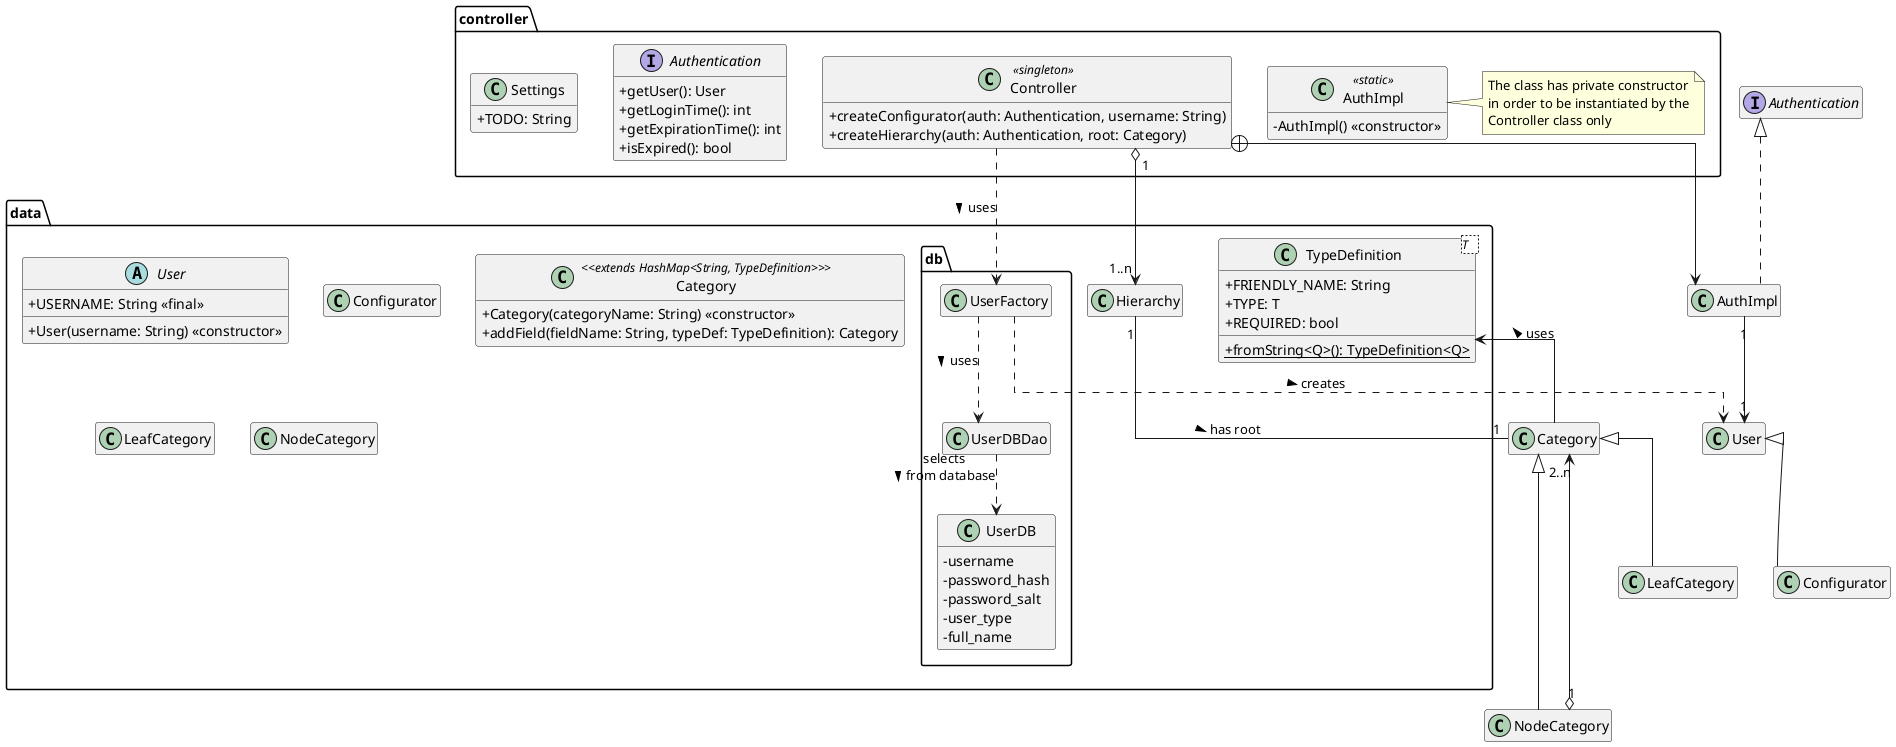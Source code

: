 @startuml

skinparam ClassAttributeIconSize 0
'skinparam groupInheritance 2
skinparam linetype ortho
hide empty members

package controller #FFFFFF {
    class Controller <<singleton>> {
        + createConfigurator(auth: Authentication, username: String)
        + createHierarchy(auth: Authentication, root: Category)
    }

    interface Authentication {
        + getUser(): User
        + getLoginTime(): int
        + getExpirationTime(): int
        + isExpired(): bool
    }

    'add nota per classe innestata
    class AuthImpl <<static>> {
        - AuthImpl() <<constructor>>
    }

    note right of AuthImpl : The class has private constructor\nin order to be instantiated by the\nController class only


    class Settings {
        + TODO: String
    }
}


package data #FFFFFF {
    abstract class User {
        + USERNAME: String <<final>>
        + User(username: String) <<constructor>>
    }

    class Configurator {
    
    }

    class Hierarchy{

    }

    class Category <<extends HashMap<String, TypeDefinition>>> {
        + Category(categoryName: String) <<constructor>>
        + addField(fieldName: String, typeDef: TypeDefinition): Category
    }

    class TypeDefinition<T   > {
        + FRIENDLY_NAME: String
        + TYPE: T
        + REQUIRED: bool
        + {static} fromString<Q>(): TypeDefinition<Q>
    }

    class LeafCategory{
    }

    class NodeCategory{
    }

    package db #FFFFFF {
        class UserDB {
            - username
            - password_hash
            - password_salt
            - user_type
            - full_name
        }

        class UserDBDao

        class UserFactory
    }

}


class Configurator extends User
class LeafCategory extends Category
class NodeCategory extends Category
class AuthImpl implements Authentication

LeafCategory -[hidden]-> NodeCategory
Controller "1" o--> "1..n" Hierarchy
Hierarchy "1" -- "1" Category: has root >
NodeCategory "1" o-right-> "2..n" Category
Controller +--> AuthImpl
AuthImpl "1" --> "1" User
Category -up-> TypeDefinition: uses >

Controller ..> UserFactory: uses >
UserFactory ..> User: creates >
UserFactory ..> UserDBDao: uses >
UserDBDao ..> UserDB: selects\nfrom database >

@enduml